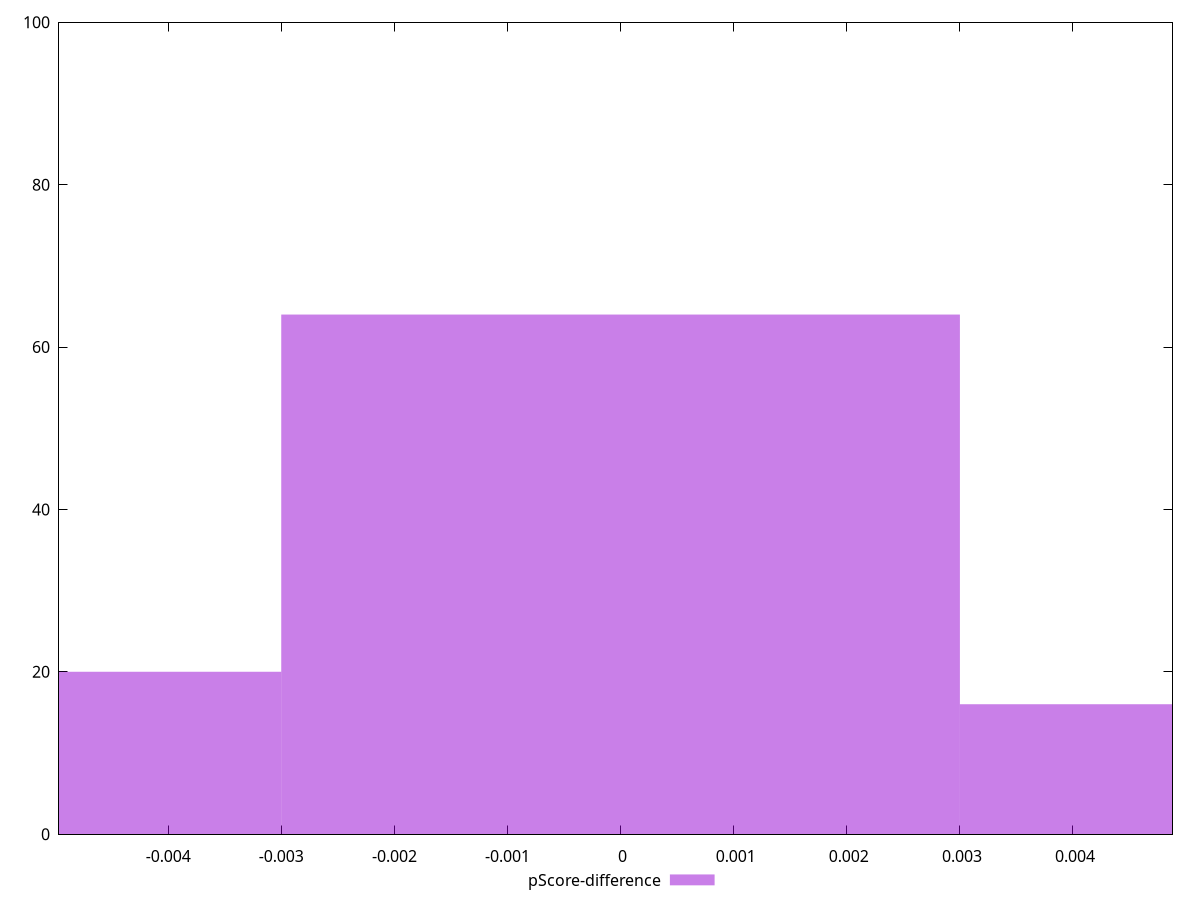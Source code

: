 reset

$pScoreDifference <<EOF
0 64
-0.006000590030234224 20
0.006000590030234224 16
EOF

set key outside below
set boxwidth 0.006000590030234224
set xrange [-0.004965325701486334:0.004879953241491541]
set yrange [0:100]
set trange [0:100]
set style fill transparent solid 0.5 noborder
set terminal svg size 640, 490 enhanced background rgb 'white'
set output "reprap/estimated-input-latency/samples/pages+cached+noexternal+nomedia+nocss/pScore-difference/histogram.svg"

plot $pScoreDifference title "pScore-difference" with boxes

reset

